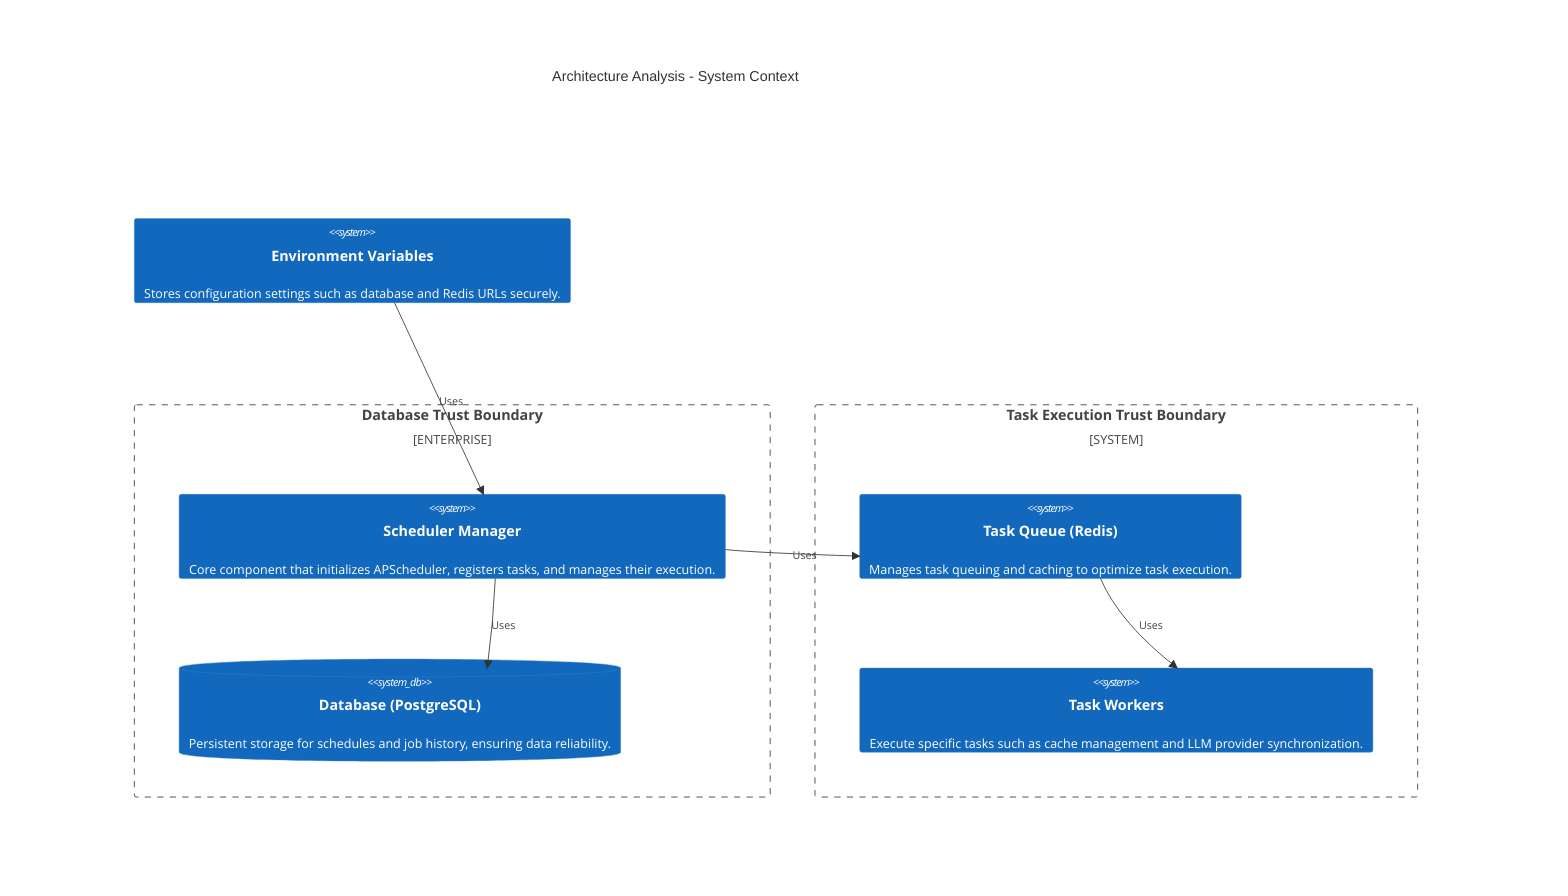 C4Context
    title Architecture Analysis - System Context
    Enterprise_Boundary(tb_Database_Trust_Boundary, "Database Trust Boundary") {
        System(Scheduler_Manager, "Scheduler Manager", "Core component that initializes APScheduler, registers tasks, and manages their execution.")
        SystemDb(Database__PostgreSQL_, "Database (PostgreSQL)", "Persistent storage for schedules and job history, ensuring data reliability.")
    }
    System_Boundary(tb_Task_Execution_Trust_Boundary, "Task Execution Trust Boundary") {
        System(Task_Queue__Redis_, "Task Queue (Redis)", "Manages task queuing and caching to optimize task execution.")
        System(Task_Workers, "Task Workers", "Execute specific tasks such as cache management and LLM provider synchronization.")
    }
    System(Environment_Variables, "Environment Variables", "Stores configuration settings such as database and Redis URLs securely.")

    Rel(Environment_Variables, Scheduler_Manager, "Uses")
    Rel(Scheduler_Manager, Database__PostgreSQL_, "Uses")
    Rel(Scheduler_Manager, Task_Queue__Redis_, "Uses")
    Rel(Task_Queue__Redis_, Task_Workers, "Uses")